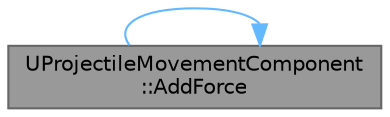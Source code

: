 digraph "UProjectileMovementComponent::AddForce"
{
 // INTERACTIVE_SVG=YES
 // LATEX_PDF_SIZE
  bgcolor="transparent";
  edge [fontname=Helvetica,fontsize=10,labelfontname=Helvetica,labelfontsize=10];
  node [fontname=Helvetica,fontsize=10,shape=box,height=0.2,width=0.4];
  rankdir="LR";
  Node1 [id="Node000001",label="UProjectileMovementComponent\l::AddForce",height=0.2,width=0.4,color="gray40", fillcolor="grey60", style="filled", fontcolor="black",tooltip="Adds a force which is accumulated until next tick, used by ComputeAcceleration() to affect Velocity."];
  Node1 -> Node1 [id="edge1_Node000001_Node000001",color="steelblue1",style="solid",tooltip=" "];
}
